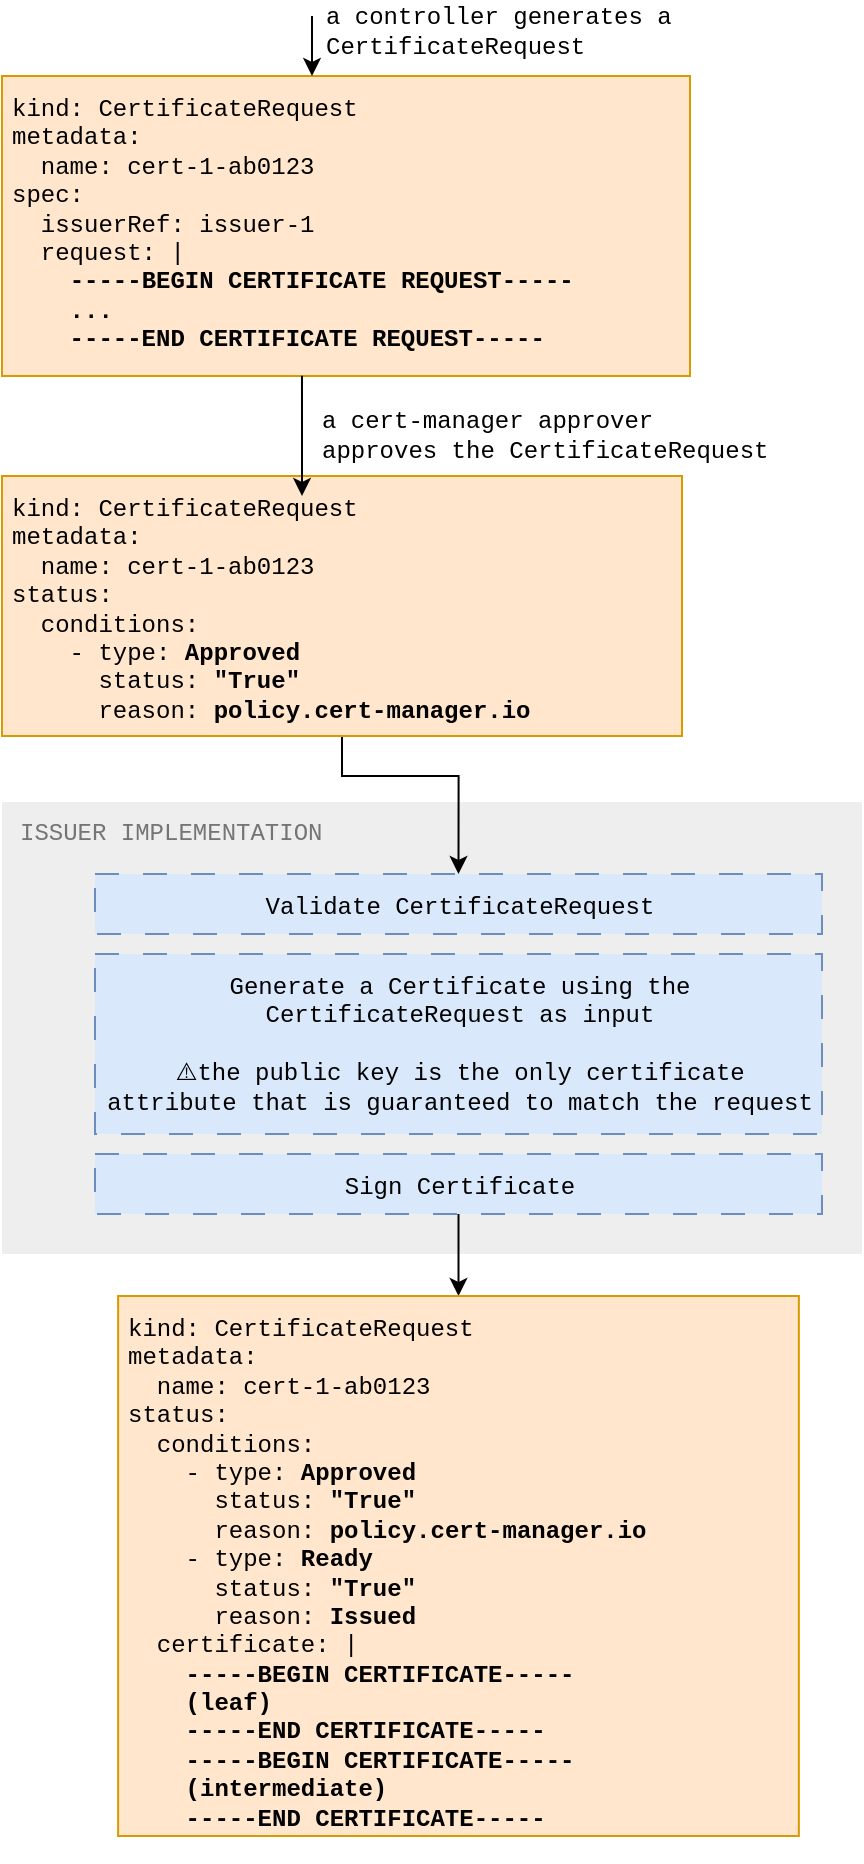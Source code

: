 <mxfile version="21.7.2" type="device">
  <diagram id="AW3OrBCQwjyOdo3bwChp" name="Page-1">
    <mxGraphModel dx="1434" dy="782" grid="1" gridSize="10" guides="1" tooltips="1" connect="1" arrows="1" fold="1" page="1" pageScale="1" pageWidth="827" pageHeight="1169" math="0" shadow="0">
      <root>
        <mxCell id="0" />
        <mxCell id="1" parent="0" />
        <mxCell id="MYaeiiRs0e1uR92Mewc--26" value="" style="rounded=0;whiteSpace=wrap;html=1;align=center;fontFamily=Courier New;strokeColor=none;fillColor=#EEEEEE;" parent="1" vertex="1">
          <mxGeometry x="50" y="463" width="430" height="226" as="geometry" />
        </mxCell>
        <mxCell id="TSZrMiCZuQzLwb3cwMG9-14" style="edgeStyle=orthogonalEdgeStyle;rounded=0;orthogonalLoop=1;jettySize=auto;html=1;fontFamily=Courier New;endArrow=classic;endFill=1;entryX=0.5;entryY=0;entryDx=0;entryDy=0;exitX=0.5;exitY=1;exitDx=0;exitDy=0;" parent="1" source="t6sPMXpjrEnL9vdagRKG-4" target="t6sPMXpjrEnL9vdagRKG-2" edge="1">
          <mxGeometry relative="1" as="geometry">
            <mxPoint x="450" y="540" as="targetPoint" />
            <mxPoint x="274" y="540" as="sourcePoint" />
            <Array as="points">
              <mxPoint x="220" y="450" />
              <mxPoint x="278" y="450" />
            </Array>
          </mxGeometry>
        </mxCell>
        <mxCell id="ZZ92xPVQZ7XZ2kMUYkGM-23" value="kind: CertificateRequest&lt;br&gt;metadata:&lt;br&gt;&amp;nbsp; name: cert-1-ab0123&lt;br&gt;spec:&lt;br&gt;&amp;nbsp; issuerRef: issuer-1&lt;br&gt;&amp;nbsp; request: |&lt;br&gt;&lt;b&gt;&amp;nbsp; &amp;nbsp;&amp;nbsp;&lt;span&gt;-----BEGIN CERTIFICATE REQUEST-----&lt;br&gt;&amp;nbsp; &amp;nbsp; ...&lt;br&gt;&lt;/span&gt;&lt;/b&gt;&lt;div&gt;&lt;b&gt;&amp;nbsp; &amp;nbsp; -----END CERTIFICATE REQUEST-----&lt;/b&gt;&lt;/div&gt;&lt;div&gt;&lt;br&gt;&lt;/div&gt;" style="text;html=1;strokeColor=#d79b00;fillColor=#ffe6cc;align=left;verticalAlign=top;whiteSpace=wrap;rounded=0;fontFamily=Courier New;spacingTop=0;spacingBottom=0;spacing=5;" parent="1" vertex="1">
          <mxGeometry x="50" y="100" width="344" height="150" as="geometry" />
        </mxCell>
        <mxCell id="SW6BRf9NdE8UDbDrH991-5" value="a controller generates a CertificateRequest" style="text;html=1;strokeColor=none;fillColor=none;align=left;verticalAlign=middle;whiteSpace=wrap;rounded=0;fontFamily=Courier New;" parent="1" vertex="1">
          <mxGeometry x="210" y="63" width="180" height="30" as="geometry" />
        </mxCell>
        <mxCell id="SW6BRf9NdE8UDbDrH991-19" style="edgeStyle=orthogonalEdgeStyle;rounded=0;orthogonalLoop=1;jettySize=auto;html=1;exitX=0.5;exitY=1;exitDx=0;exitDy=0;fontFamily=Courier New;endArrow=classic;endFill=1;" parent="1" edge="1">
          <mxGeometry relative="1" as="geometry">
            <mxPoint x="205" y="70" as="sourcePoint" />
            <mxPoint x="205" y="100" as="targetPoint" />
          </mxGeometry>
        </mxCell>
        <mxCell id="MYaeiiRs0e1uR92Mewc--34" value="ISSUER IMPLEMENTATION" style="text;html=1;strokeColor=none;fillColor=none;align=left;verticalAlign=middle;whiteSpace=wrap;rounded=0;dashed=1;fontColor=#757575;fontFamily=Courier New;" parent="1" vertex="1">
          <mxGeometry x="57" y="469" width="200" height="20" as="geometry" />
        </mxCell>
        <mxCell id="MYaeiiRs0e1uR92Mewc--25" value="" style="endArrow=none;html=1;startArrow=classic;startFill=1;fontFamily=Courier New;entryX=0.5;entryY=1;entryDx=0;entryDy=0;" parent="1" source="TSZrMiCZuQzLwb3cwMG9-9" target="t6sPMXpjrEnL9vdagRKG-11" edge="1">
          <mxGeometry width="50" height="50" relative="1" as="geometry">
            <mxPoint x="242.37" y="654" as="sourcePoint" />
            <mxPoint x="230.37" y="600" as="targetPoint" />
          </mxGeometry>
        </mxCell>
        <mxCell id="TSZrMiCZuQzLwb3cwMG9-9" value="kind: CertificateRequest&lt;br&gt;metadata:&lt;br&gt;&amp;nbsp; name:&amp;nbsp;cert-1-ab0123&lt;br&gt;&lt;div&gt;status:&lt;/div&gt;&lt;div&gt;&amp;nbsp; conditions:&lt;br&gt;&lt;span style=&quot;background-color: initial;&quot;&gt;&amp;nbsp; &amp;nbsp; - type:&amp;nbsp;&lt;/span&gt;&lt;b style=&quot;background-color: initial; border-color: var(--border-color);&quot;&gt;Approved&lt;/b&gt;&lt;br&gt;&lt;/div&gt;&lt;div&gt;&lt;div style=&quot;border-color: var(--border-color);&quot;&gt;&amp;nbsp; &amp;nbsp; &amp;nbsp; status:&amp;nbsp;&lt;b style=&quot;border-color: var(--border-color);&quot;&gt;&quot;True&quot;&lt;/b&gt;&lt;/div&gt;&lt;div style=&quot;border-color: var(--border-color);&quot;&gt;&amp;nbsp; &amp;nbsp; &amp;nbsp; reason:&amp;nbsp;&lt;b style=&quot;border-color: var(--border-color);&quot;&gt;policy.cert-manager.io&lt;/b&gt;&lt;/div&gt;&lt;/div&gt;&lt;div&gt;&lt;div&gt;&amp;nbsp; &amp;nbsp; - type: &lt;b&gt;Ready&lt;/b&gt;&lt;/div&gt;&lt;div&gt;&amp;nbsp; &amp;nbsp; &amp;nbsp; status: &lt;b&gt;&quot;True&quot;&lt;/b&gt;&lt;/div&gt;&lt;div&gt;&amp;nbsp; &amp;nbsp; &amp;nbsp; reason: &lt;b&gt;Issued&lt;/b&gt;&lt;/div&gt;&lt;/div&gt;&lt;div&gt;&amp;nbsp; certificate: |&lt;/div&gt;&lt;b&gt;&amp;nbsp; &amp;nbsp; -----BEGIN CERTIFICATE-----&lt;br&gt;&amp;nbsp; &amp;nbsp; (leaf)&lt;br&gt;&amp;nbsp; &amp;nbsp; -----END CERTIFICATE-----&lt;br&gt;&lt;/b&gt;&lt;b&gt;&amp;nbsp; &amp;nbsp; -----BEGIN CERTIFICATE-----&lt;br&gt;&amp;nbsp; &amp;nbsp; (intermediate)&lt;br&gt;&amp;nbsp; &amp;nbsp; -----END CERTIFICATE-----&lt;/b&gt;&lt;br&gt;&lt;div&gt;&lt;br&gt;&lt;/div&gt;" style="text;html=1;strokeColor=#d79b00;fillColor=#ffe6cc;align=left;verticalAlign=top;whiteSpace=wrap;rounded=0;fontFamily=Courier New;spacingTop=0;spacingBottom=0;spacing=5;" parent="1" vertex="1">
          <mxGeometry x="108.06" y="710" width="340.37" height="270" as="geometry" />
        </mxCell>
        <mxCell id="t6sPMXpjrEnL9vdagRKG-2" value="Validate CertificateRequest" style="text;html=1;strokeColor=#6c8ebf;fillColor=#dae8fc;align=center;verticalAlign=top;whiteSpace=wrap;rounded=0;fontFamily=Courier New;spacingTop=0;spacingBottom=0;spacing=5;dashed=1;dashPattern=12 12;" parent="1" vertex="1">
          <mxGeometry x="96.5" y="499" width="363.5" height="30" as="geometry" />
        </mxCell>
        <mxCell id="t6sPMXpjrEnL9vdagRKG-4" value="kind: CertificateRequest&lt;br&gt;metadata:&lt;br&gt;&amp;nbsp; name:&amp;nbsp;cert-1-ab0123&lt;br&gt;&lt;div&gt;status:&lt;/div&gt;&lt;div&gt;&amp;nbsp; conditions:&lt;/div&gt;&lt;div&gt;&lt;div&gt;&amp;nbsp; &amp;nbsp; - type: &lt;b&gt;Approved&lt;/b&gt;&lt;/div&gt;&lt;div&gt;&amp;nbsp; &amp;nbsp; &amp;nbsp; status: &lt;b&gt;&quot;True&quot;&lt;/b&gt;&lt;/div&gt;&lt;div&gt;&amp;nbsp; &amp;nbsp; &amp;nbsp; reason:&amp;nbsp;&lt;b&gt;policy.cert-manager.io&lt;/b&gt;&lt;/div&gt;&lt;/div&gt;" style="text;html=1;strokeColor=#d79b00;fillColor=#ffe6cc;align=left;verticalAlign=top;whiteSpace=wrap;rounded=0;fontFamily=Courier New;spacingTop=0;spacingBottom=0;spacing=5;" parent="1" vertex="1">
          <mxGeometry x="50" y="300" width="340" height="130" as="geometry" />
        </mxCell>
        <mxCell id="t6sPMXpjrEnL9vdagRKG-5" style="edgeStyle=orthogonalEdgeStyle;rounded=0;orthogonalLoop=1;jettySize=auto;html=1;fontFamily=Courier New;endArrow=classic;endFill=1;exitX=0.436;exitY=0.999;exitDx=0;exitDy=0;exitPerimeter=0;" parent="1" source="ZZ92xPVQZ7XZ2kMUYkGM-23" edge="1">
          <mxGeometry relative="1" as="geometry">
            <mxPoint x="200" y="310" as="targetPoint" />
            <mxPoint x="220.48" y="250" as="sourcePoint" />
          </mxGeometry>
        </mxCell>
        <mxCell id="t6sPMXpjrEnL9vdagRKG-6" value="a cert-manager approver approves the CertificateRequest" style="text;html=1;strokeColor=none;fillColor=none;align=left;verticalAlign=middle;whiteSpace=wrap;rounded=0;fontFamily=Courier New;" parent="1" vertex="1">
          <mxGeometry x="208" y="265" width="230" height="30" as="geometry" />
        </mxCell>
        <mxCell id="t6sPMXpjrEnL9vdagRKG-10" value="Generate a Certificate using the CertificateRequest as input&lt;br&gt;&lt;br&gt;⚠️the public key is the only certificate attribute that is guaranteed to match the request" style="text;html=1;strokeColor=#6c8ebf;fillColor=#dae8fc;align=center;verticalAlign=top;whiteSpace=wrap;rounded=0;fontFamily=Courier New;spacingTop=0;spacingBottom=0;spacing=5;dashed=1;dashPattern=12 12;" parent="1" vertex="1">
          <mxGeometry x="96.5" y="539" width="363.5" height="90" as="geometry" />
        </mxCell>
        <mxCell id="t6sPMXpjrEnL9vdagRKG-11" value="Sign Certificate" style="text;html=1;strokeColor=#6c8ebf;fillColor=#dae8fc;align=center;verticalAlign=top;whiteSpace=wrap;rounded=0;fontFamily=Courier New;spacingTop=0;spacingBottom=0;spacing=5;dashed=1;dashPattern=12 12;" parent="1" vertex="1">
          <mxGeometry x="96.5" y="639" width="363.5" height="30" as="geometry" />
        </mxCell>
      </root>
    </mxGraphModel>
  </diagram>
</mxfile>
